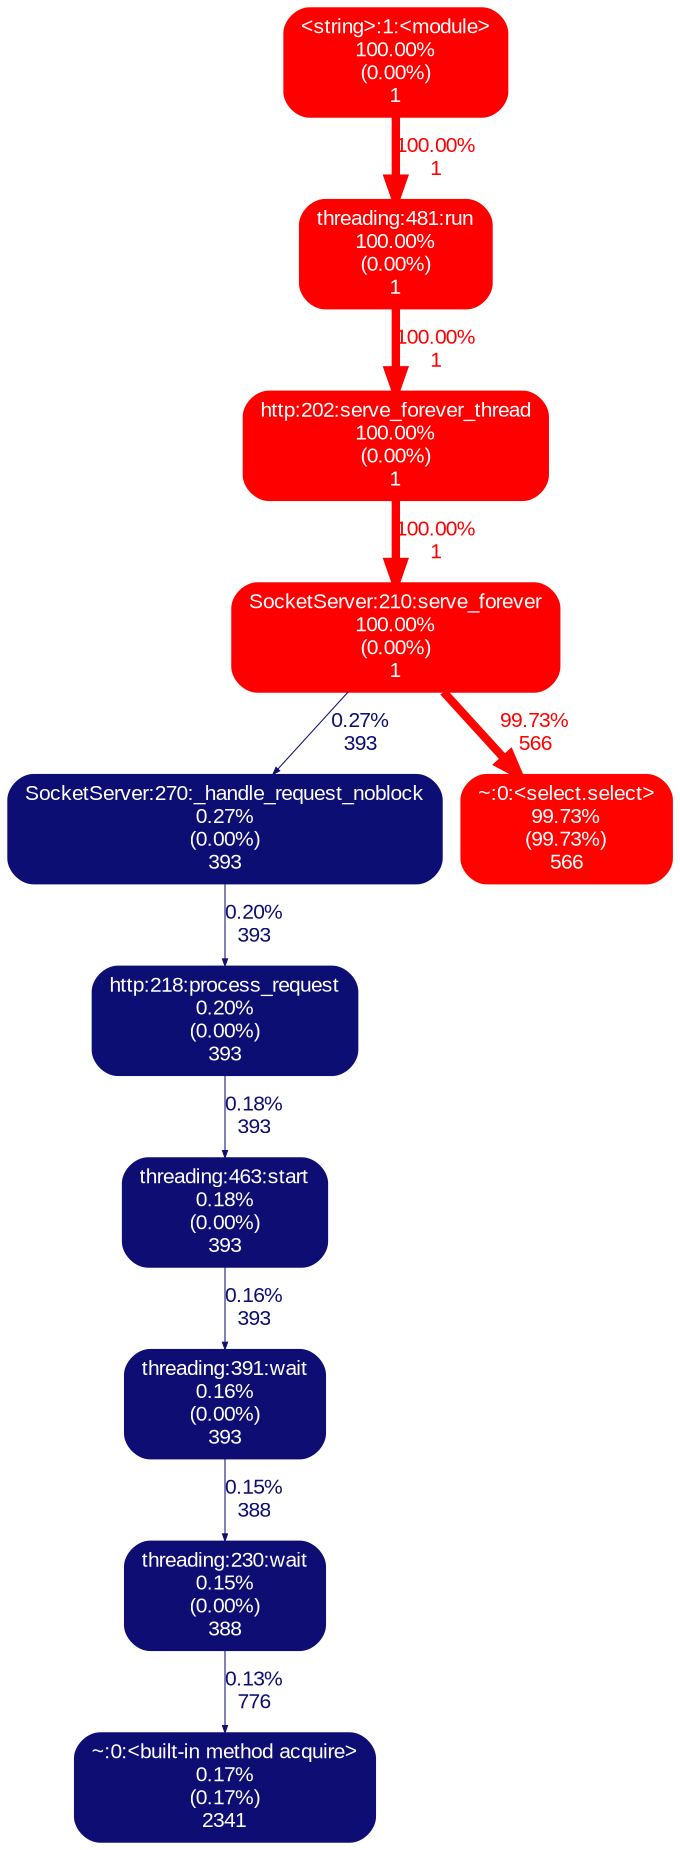 digraph {
	graph [ranksep=0.25, fontname=Arial, nodesep=0.125];
	node [fontname=Arial, style="filled,rounded", height=0, width=0, shape=box, fontcolor=white];
	edge [fontname=Arial];
	2 [color="#0d0d73", fontcolor="#ffffff", fontsize="10.00", label="threading:230:wait\n0.15%\n(0.00%)\n388"];
	2 -> 50 [color="#0d0d73", label="0.13%\n776", arrowsize="0.35", fontsize="10.00", fontcolor="#0d0d73", labeldistance="0.50", penwidth="0.50"];
	3 [color="#0d0d73", fontcolor="#ffffff", fontsize="10.00", label="threading:391:wait\n0.16%\n(0.00%)\n393"];
	3 -> 2 [color="#0d0d73", label="0.15%\n388", arrowsize="0.35", fontsize="10.00", fontcolor="#0d0d73", labeldistance="0.50", penwidth="0.50"];
	9 [color="#0d0d73", fontcolor="#ffffff", fontsize="10.00", label="threading:463:start\n0.18%\n(0.00%)\n393"];
	9 -> 3 [color="#0d0d73", label="0.16%\n393", arrowsize="0.35", fontsize="10.00", fontcolor="#0d0d73", labeldistance="0.50", penwidth="0.50"];
	14 [color="#0d0e73", fontcolor="#ffffff", fontsize="10.00", label="SocketServer:270:_handle_request_noblock\n0.27%\n(0.00%)\n393"];
	14 -> 28 [color="#0d0e73", label="0.20%\n393", arrowsize="0.35", fontsize="10.00", fontcolor="#0d0e73", labeldistance="0.50", penwidth="0.50"];
	15 [color="#ff0000", fontcolor="#ffffff", fontsize="10.00", label="SocketServer:210:serve_forever\n100.00%\n(0.00%)\n1"];
	15 -> 25 [color="#ff0300", label="99.73%\n566", arrowsize="1.00", fontsize="10.00", fontcolor="#ff0300", labeldistance="3.99", penwidth="3.99"];
	15 -> 14 [color="#0d0e73", label="0.27%\n393", arrowsize="0.35", fontsize="10.00", fontcolor="#0d0e73", labeldistance="0.50", penwidth="0.50"];
	25 [color="#ff0300", fontcolor="#ffffff", fontsize="10.00", label="~:0:<select.select>\n99.73%\n(99.73%)\n566"];
	28 [color="#0d0e73", fontcolor="#ffffff", fontsize="10.00", label="http:218:process_request\n0.20%\n(0.00%)\n393"];
	28 -> 9 [color="#0d0d73", label="0.18%\n393", arrowsize="0.35", fontsize="10.00", fontcolor="#0d0d73", labeldistance="0.50", penwidth="0.50"];
	32 [color="#ff0000", fontcolor="#ffffff", fontsize="10.00", label="http:202:serve_forever_thread\n100.00%\n(0.00%)\n1"];
	32 -> 15 [color="#ff0000", label="100.00%\n1", arrowsize="1.00", fontsize="10.00", fontcolor="#ff0000", labeldistance="4.00", penwidth="4.00"];
	33 [color="#ff0000", fontcolor="#ffffff", fontsize="10.00", label="threading:481:run\n100.00%\n(0.00%)\n1"];
	33 -> 32 [color="#ff0000", label="100.00%\n1", arrowsize="1.00", fontsize="10.00", fontcolor="#ff0000", labeldistance="4.00", penwidth="4.00"];
	35 [color="#ff0000", fontcolor="#ffffff", fontsize="10.00", label="<string>:1:<module>\n100.00%\n(0.00%)\n1"];
	35 -> 33 [color="#ff0000", label="100.00%\n1", arrowsize="1.00", fontsize="10.00", fontcolor="#ff0000", labeldistance="4.00", penwidth="4.00"];
	50 [color="#0d0d73", fontcolor="#ffffff", fontsize="10.00", label="~:0:<built-in method acquire>\n0.17%\n(0.17%)\n2341"];
}
